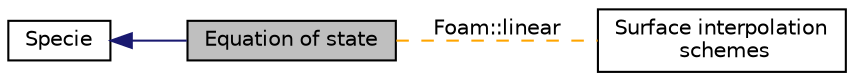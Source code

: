 digraph "Equation of state"
{
  bgcolor="transparent";
  edge [fontname="Helvetica",fontsize="10",labelfontname="Helvetica",labelfontsize="10"];
  node [fontname="Helvetica",fontsize="10",shape=record];
  rankdir=LR;
  Node2 [label="Surface interpolation\l schemes",height=0.2,width=0.4,color="black",URL="$group__grpFvSurfaceInterpolationSchemes.html"];
  Node0 [label="Equation of state",height=0.2,width=0.4,color="black", fillcolor="grey75", style="filled" fontcolor="black"];
  Node1 [label="Specie",height=0.2,width=0.4,color="black",URL="$group__grpSpecie.html"];
  Node1->Node0 [shape=plaintext, color="midnightblue", dir="back", style="solid"];
  Node0->Node2 [shape=plaintext, label="Foam::linear", color="orange", dir="none", style="dashed"];
}
